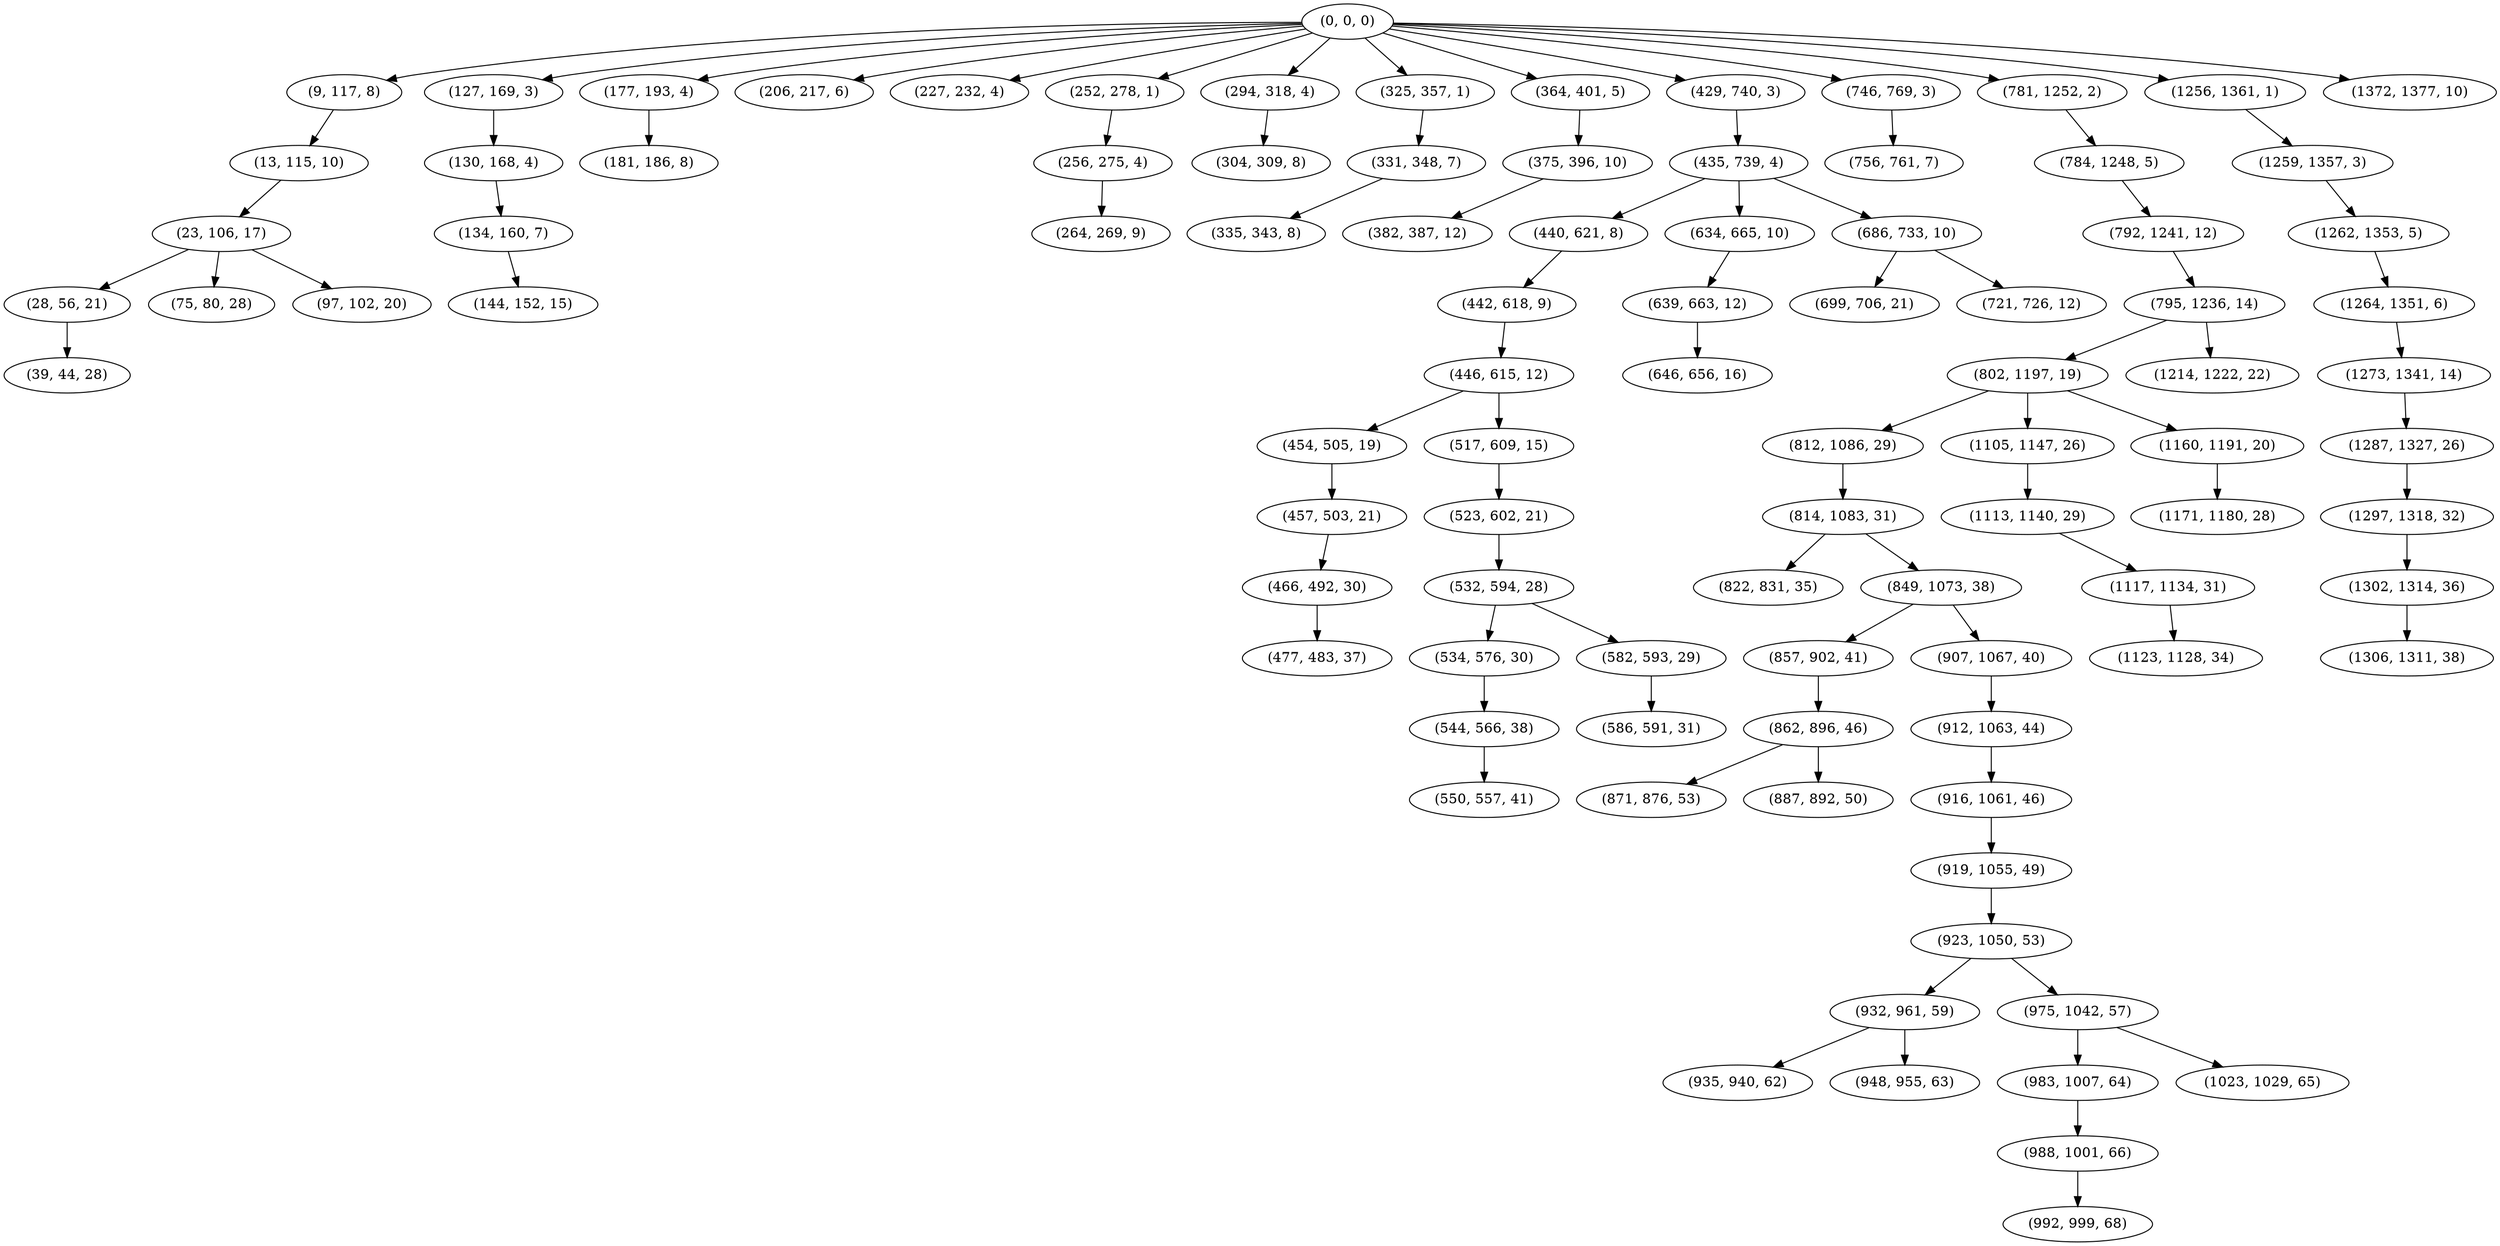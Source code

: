 digraph tree {
    "(0, 0, 0)";
    "(9, 117, 8)";
    "(13, 115, 10)";
    "(23, 106, 17)";
    "(28, 56, 21)";
    "(39, 44, 28)";
    "(75, 80, 28)";
    "(97, 102, 20)";
    "(127, 169, 3)";
    "(130, 168, 4)";
    "(134, 160, 7)";
    "(144, 152, 15)";
    "(177, 193, 4)";
    "(181, 186, 8)";
    "(206, 217, 6)";
    "(227, 232, 4)";
    "(252, 278, 1)";
    "(256, 275, 4)";
    "(264, 269, 9)";
    "(294, 318, 4)";
    "(304, 309, 8)";
    "(325, 357, 1)";
    "(331, 348, 7)";
    "(335, 343, 8)";
    "(364, 401, 5)";
    "(375, 396, 10)";
    "(382, 387, 12)";
    "(429, 740, 3)";
    "(435, 739, 4)";
    "(440, 621, 8)";
    "(442, 618, 9)";
    "(446, 615, 12)";
    "(454, 505, 19)";
    "(457, 503, 21)";
    "(466, 492, 30)";
    "(477, 483, 37)";
    "(517, 609, 15)";
    "(523, 602, 21)";
    "(532, 594, 28)";
    "(534, 576, 30)";
    "(544, 566, 38)";
    "(550, 557, 41)";
    "(582, 593, 29)";
    "(586, 591, 31)";
    "(634, 665, 10)";
    "(639, 663, 12)";
    "(646, 656, 16)";
    "(686, 733, 10)";
    "(699, 706, 21)";
    "(721, 726, 12)";
    "(746, 769, 3)";
    "(756, 761, 7)";
    "(781, 1252, 2)";
    "(784, 1248, 5)";
    "(792, 1241, 12)";
    "(795, 1236, 14)";
    "(802, 1197, 19)";
    "(812, 1086, 29)";
    "(814, 1083, 31)";
    "(822, 831, 35)";
    "(849, 1073, 38)";
    "(857, 902, 41)";
    "(862, 896, 46)";
    "(871, 876, 53)";
    "(887, 892, 50)";
    "(907, 1067, 40)";
    "(912, 1063, 44)";
    "(916, 1061, 46)";
    "(919, 1055, 49)";
    "(923, 1050, 53)";
    "(932, 961, 59)";
    "(935, 940, 62)";
    "(948, 955, 63)";
    "(975, 1042, 57)";
    "(983, 1007, 64)";
    "(988, 1001, 66)";
    "(992, 999, 68)";
    "(1023, 1029, 65)";
    "(1105, 1147, 26)";
    "(1113, 1140, 29)";
    "(1117, 1134, 31)";
    "(1123, 1128, 34)";
    "(1160, 1191, 20)";
    "(1171, 1180, 28)";
    "(1214, 1222, 22)";
    "(1256, 1361, 1)";
    "(1259, 1357, 3)";
    "(1262, 1353, 5)";
    "(1264, 1351, 6)";
    "(1273, 1341, 14)";
    "(1287, 1327, 26)";
    "(1297, 1318, 32)";
    "(1302, 1314, 36)";
    "(1306, 1311, 38)";
    "(1372, 1377, 10)";
    "(0, 0, 0)" -> "(9, 117, 8)";
    "(0, 0, 0)" -> "(127, 169, 3)";
    "(0, 0, 0)" -> "(177, 193, 4)";
    "(0, 0, 0)" -> "(206, 217, 6)";
    "(0, 0, 0)" -> "(227, 232, 4)";
    "(0, 0, 0)" -> "(252, 278, 1)";
    "(0, 0, 0)" -> "(294, 318, 4)";
    "(0, 0, 0)" -> "(325, 357, 1)";
    "(0, 0, 0)" -> "(364, 401, 5)";
    "(0, 0, 0)" -> "(429, 740, 3)";
    "(0, 0, 0)" -> "(746, 769, 3)";
    "(0, 0, 0)" -> "(781, 1252, 2)";
    "(0, 0, 0)" -> "(1256, 1361, 1)";
    "(0, 0, 0)" -> "(1372, 1377, 10)";
    "(9, 117, 8)" -> "(13, 115, 10)";
    "(13, 115, 10)" -> "(23, 106, 17)";
    "(23, 106, 17)" -> "(28, 56, 21)";
    "(23, 106, 17)" -> "(75, 80, 28)";
    "(23, 106, 17)" -> "(97, 102, 20)";
    "(28, 56, 21)" -> "(39, 44, 28)";
    "(127, 169, 3)" -> "(130, 168, 4)";
    "(130, 168, 4)" -> "(134, 160, 7)";
    "(134, 160, 7)" -> "(144, 152, 15)";
    "(177, 193, 4)" -> "(181, 186, 8)";
    "(252, 278, 1)" -> "(256, 275, 4)";
    "(256, 275, 4)" -> "(264, 269, 9)";
    "(294, 318, 4)" -> "(304, 309, 8)";
    "(325, 357, 1)" -> "(331, 348, 7)";
    "(331, 348, 7)" -> "(335, 343, 8)";
    "(364, 401, 5)" -> "(375, 396, 10)";
    "(375, 396, 10)" -> "(382, 387, 12)";
    "(429, 740, 3)" -> "(435, 739, 4)";
    "(435, 739, 4)" -> "(440, 621, 8)";
    "(435, 739, 4)" -> "(634, 665, 10)";
    "(435, 739, 4)" -> "(686, 733, 10)";
    "(440, 621, 8)" -> "(442, 618, 9)";
    "(442, 618, 9)" -> "(446, 615, 12)";
    "(446, 615, 12)" -> "(454, 505, 19)";
    "(446, 615, 12)" -> "(517, 609, 15)";
    "(454, 505, 19)" -> "(457, 503, 21)";
    "(457, 503, 21)" -> "(466, 492, 30)";
    "(466, 492, 30)" -> "(477, 483, 37)";
    "(517, 609, 15)" -> "(523, 602, 21)";
    "(523, 602, 21)" -> "(532, 594, 28)";
    "(532, 594, 28)" -> "(534, 576, 30)";
    "(532, 594, 28)" -> "(582, 593, 29)";
    "(534, 576, 30)" -> "(544, 566, 38)";
    "(544, 566, 38)" -> "(550, 557, 41)";
    "(582, 593, 29)" -> "(586, 591, 31)";
    "(634, 665, 10)" -> "(639, 663, 12)";
    "(639, 663, 12)" -> "(646, 656, 16)";
    "(686, 733, 10)" -> "(699, 706, 21)";
    "(686, 733, 10)" -> "(721, 726, 12)";
    "(746, 769, 3)" -> "(756, 761, 7)";
    "(781, 1252, 2)" -> "(784, 1248, 5)";
    "(784, 1248, 5)" -> "(792, 1241, 12)";
    "(792, 1241, 12)" -> "(795, 1236, 14)";
    "(795, 1236, 14)" -> "(802, 1197, 19)";
    "(795, 1236, 14)" -> "(1214, 1222, 22)";
    "(802, 1197, 19)" -> "(812, 1086, 29)";
    "(802, 1197, 19)" -> "(1105, 1147, 26)";
    "(802, 1197, 19)" -> "(1160, 1191, 20)";
    "(812, 1086, 29)" -> "(814, 1083, 31)";
    "(814, 1083, 31)" -> "(822, 831, 35)";
    "(814, 1083, 31)" -> "(849, 1073, 38)";
    "(849, 1073, 38)" -> "(857, 902, 41)";
    "(849, 1073, 38)" -> "(907, 1067, 40)";
    "(857, 902, 41)" -> "(862, 896, 46)";
    "(862, 896, 46)" -> "(871, 876, 53)";
    "(862, 896, 46)" -> "(887, 892, 50)";
    "(907, 1067, 40)" -> "(912, 1063, 44)";
    "(912, 1063, 44)" -> "(916, 1061, 46)";
    "(916, 1061, 46)" -> "(919, 1055, 49)";
    "(919, 1055, 49)" -> "(923, 1050, 53)";
    "(923, 1050, 53)" -> "(932, 961, 59)";
    "(923, 1050, 53)" -> "(975, 1042, 57)";
    "(932, 961, 59)" -> "(935, 940, 62)";
    "(932, 961, 59)" -> "(948, 955, 63)";
    "(975, 1042, 57)" -> "(983, 1007, 64)";
    "(975, 1042, 57)" -> "(1023, 1029, 65)";
    "(983, 1007, 64)" -> "(988, 1001, 66)";
    "(988, 1001, 66)" -> "(992, 999, 68)";
    "(1105, 1147, 26)" -> "(1113, 1140, 29)";
    "(1113, 1140, 29)" -> "(1117, 1134, 31)";
    "(1117, 1134, 31)" -> "(1123, 1128, 34)";
    "(1160, 1191, 20)" -> "(1171, 1180, 28)";
    "(1256, 1361, 1)" -> "(1259, 1357, 3)";
    "(1259, 1357, 3)" -> "(1262, 1353, 5)";
    "(1262, 1353, 5)" -> "(1264, 1351, 6)";
    "(1264, 1351, 6)" -> "(1273, 1341, 14)";
    "(1273, 1341, 14)" -> "(1287, 1327, 26)";
    "(1287, 1327, 26)" -> "(1297, 1318, 32)";
    "(1297, 1318, 32)" -> "(1302, 1314, 36)";
    "(1302, 1314, 36)" -> "(1306, 1311, 38)";
}
